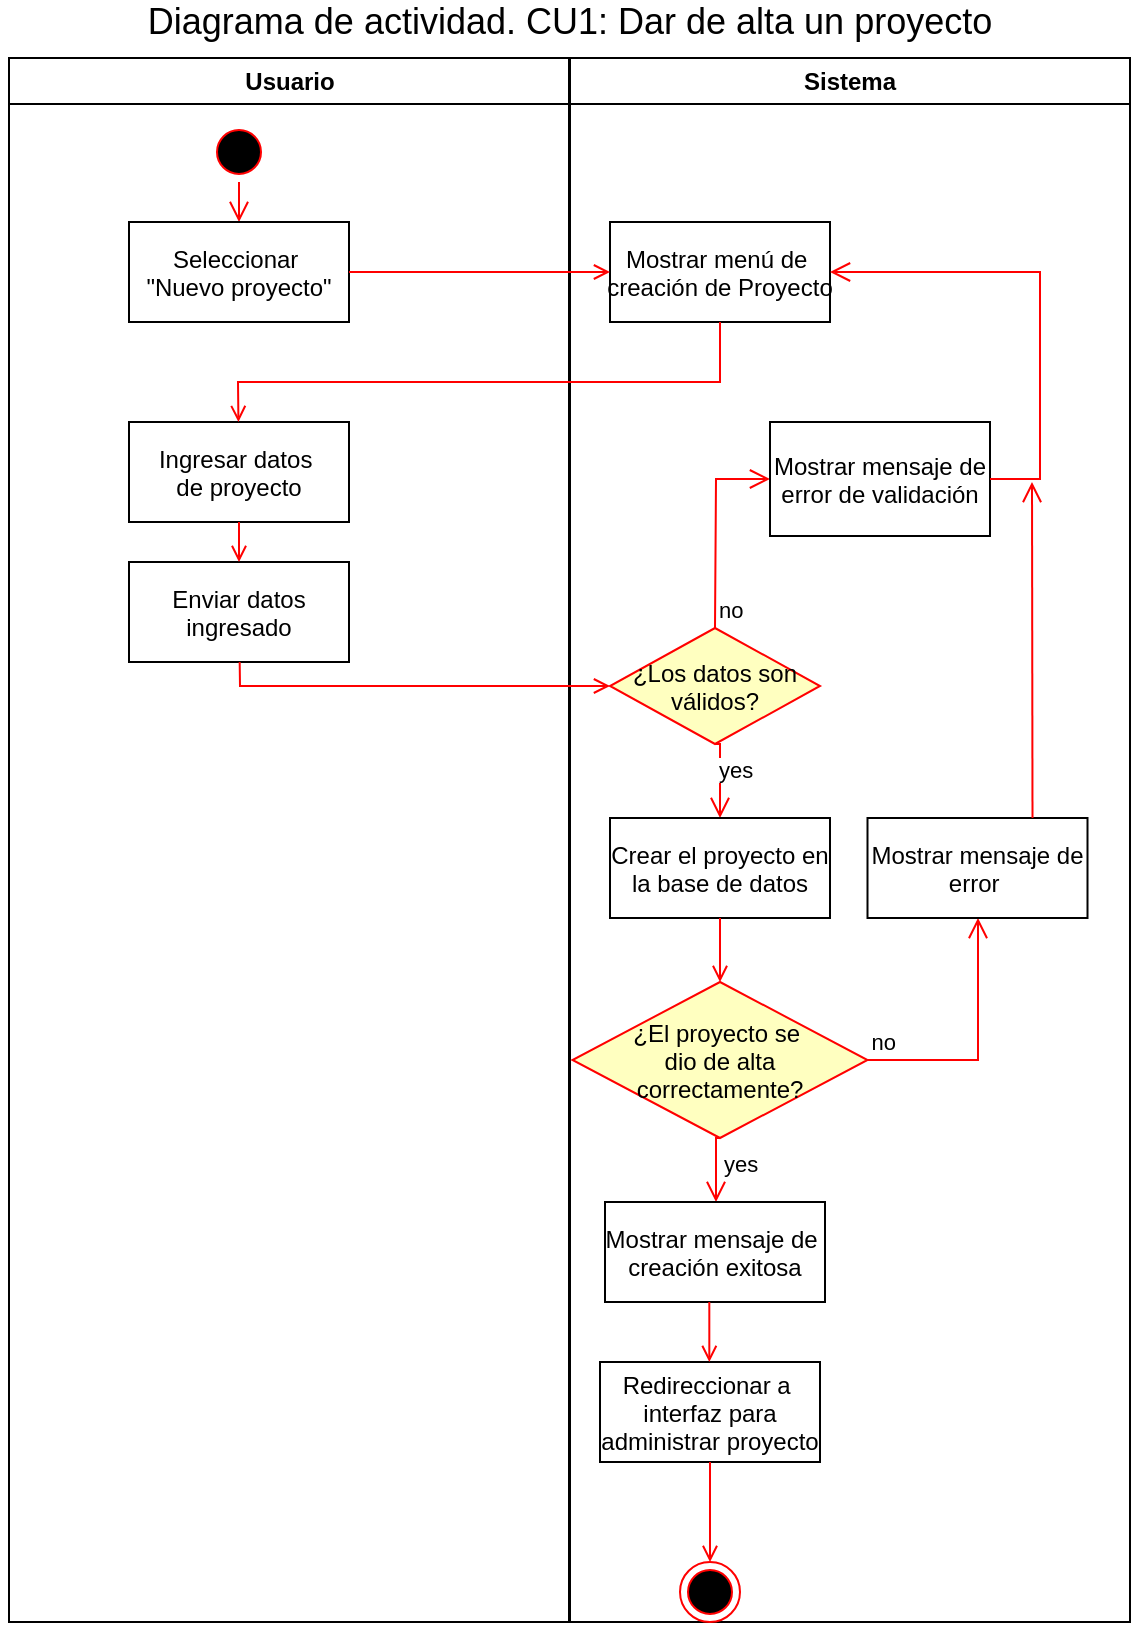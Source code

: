 <mxfile version="14.4.2" type="device"><diagram name="Page-1" id="e7e014a7-5840-1c2e-5031-d8a46d1fe8dd"><mxGraphModel dx="797" dy="867" grid="1" gridSize="10" guides="1" tooltips="1" connect="1" arrows="1" fold="1" page="1" pageScale="1" pageWidth="1169" pageHeight="826" background="#ffffff" math="0" shadow="0"><root><mxCell id="0"/><mxCell id="1" parent="0"/><mxCell id="2" value="Usuario" style="swimlane;whiteSpace=wrap" parent="1" vertex="1"><mxGeometry x="164.5" y="128" width="280" height="782" as="geometry"/></mxCell><mxCell id="5" value="" style="ellipse;shape=startState;fillColor=#000000;strokeColor=#ff0000;" parent="2" vertex="1"><mxGeometry x="100" y="32" width="30" height="30" as="geometry"/></mxCell><mxCell id="6" value="" style="edgeStyle=elbowEdgeStyle;elbow=horizontal;verticalAlign=bottom;endArrow=open;endSize=8;strokeColor=#FF0000;endFill=1;rounded=0" parent="2" source="5" target="7" edge="1"><mxGeometry x="100" y="40" as="geometry"><mxPoint x="115" y="110" as="targetPoint"/></mxGeometry></mxCell><mxCell id="7" value="Seleccionar &#10;&quot;Nuevo proyecto&quot;" style="" parent="2" vertex="1"><mxGeometry x="60" y="82" width="110" height="50" as="geometry"/></mxCell><mxCell id="8" value="Ingresar datos &#10;de proyecto" style="" parent="2" vertex="1"><mxGeometry x="60" y="182" width="110" height="50" as="geometry"/></mxCell><mxCell id="10" value="Enviar datos &#10;ingresado" style="" parent="2" vertex="1"><mxGeometry x="60" y="252" width="110" height="50" as="geometry"/></mxCell><mxCell id="11" value="" style="endArrow=open;strokeColor=#FF0000;endFill=1;rounded=0" parent="2" source="8" target="10" edge="1"><mxGeometry relative="1" as="geometry"/></mxCell><mxCell id="3" value="Sistema" style="swimlane;whiteSpace=wrap" parent="1" vertex="1"><mxGeometry x="445" y="128" width="280" height="782" as="geometry"/></mxCell><mxCell id="15" value="Mostrar menú de &#10;creación de Proyecto" style="" parent="3" vertex="1"><mxGeometry x="20" y="82" width="110" height="50" as="geometry"/></mxCell><mxCell id="21" value="¿Los datos son&#10;válidos?" style="rhombus;fillColor=#ffffc0;strokeColor=#ff0000;" parent="3" vertex="1"><mxGeometry x="20" y="285" width="105" height="58" as="geometry"/></mxCell><mxCell id="22" value="no" style="edgeStyle=elbowEdgeStyle;elbow=horizontal;align=left;verticalAlign=bottom;endArrow=open;endSize=8;strokeColor=#FF0000;exitX=0.5;exitY=0;endFill=1;rounded=0;entryX=0;entryY=0.5;entryDx=0;entryDy=0;" parent="3" source="21" target="LoAnH40bvbPLMGTDx_3--43" edge="1"><mxGeometry x="-1" relative="1" as="geometry"><mxPoint x="145" y="252" as="targetPoint"/><Array as="points"><mxPoint x="73" y="262"/><mxPoint x="125" y="262"/></Array></mxGeometry></mxCell><mxCell id="23" value="yes" style="edgeStyle=elbowEdgeStyle;elbow=horizontal;align=left;verticalAlign=top;endArrow=open;endSize=8;strokeColor=#FF0000;endFill=1;rounded=0;exitX=0.5;exitY=1;exitDx=0;exitDy=0;" parent="3" source="21" target="30" edge="1"><mxGeometry x="-1" relative="1" as="geometry"><mxPoint x="190" y="305" as="targetPoint"/><Array as="points"><mxPoint x="75" y="342"/></Array></mxGeometry></mxCell><mxCell id="30" value="Crear el proyecto en&#10;la base de datos" style="" parent="3" vertex="1"><mxGeometry x="20" y="380" width="110" height="50" as="geometry"/></mxCell><mxCell id="38" value="" style="ellipse;shape=endState;fillColor=#000000;strokeColor=#ff0000" parent="3" vertex="1"><mxGeometry x="55" y="752" width="30" height="30" as="geometry"/></mxCell><mxCell id="LoAnH40bvbPLMGTDx_3--43" value="Mostrar mensaje de&#10;error de validación" style="" vertex="1" parent="3"><mxGeometry x="100" y="182" width="110" height="57" as="geometry"/></mxCell><mxCell id="LoAnH40bvbPLMGTDx_3--44" value="" style="edgeStyle=elbowEdgeStyle;elbow=horizontal;align=left;verticalAlign=bottom;endArrow=open;endSize=8;strokeColor=#FF0000;endFill=1;rounded=0;entryX=1;entryY=0.5;entryDx=0;entryDy=0;" edge="1" parent="3" source="LoAnH40bvbPLMGTDx_3--43" target="15"><mxGeometry x="-1" relative="1" as="geometry"><mxPoint x="165" y="261.5" as="targetPoint"/><Array as="points"><mxPoint x="235" y="142"/><mxPoint x="225" y="172"/><mxPoint x="210" y="212"/><mxPoint x="145" y="252"/><mxPoint x="135" y="272"/></Array><mxPoint x="85" y="262" as="sourcePoint"/></mxGeometry></mxCell><mxCell id="LoAnH40bvbPLMGTDx_3--45" value="¿El proyecto se &#10;dio de alta&#10;correctamente?" style="rhombus;fillColor=#ffffc0;strokeColor=#ff0000;" vertex="1" parent="3"><mxGeometry x="1.25" y="462" width="147.5" height="78" as="geometry"/></mxCell><mxCell id="LoAnH40bvbPLMGTDx_3--46" value="no" style="edgeStyle=elbowEdgeStyle;elbow=horizontal;align=left;verticalAlign=bottom;endArrow=open;endSize=8;strokeColor=#FF0000;exitX=1;exitY=0.5;endFill=1;rounded=0;exitDx=0;exitDy=0;entryX=0.5;entryY=1;entryDx=0;entryDy=0;" edge="1" parent="3" source="LoAnH40bvbPLMGTDx_3--45" target="LoAnH40bvbPLMGTDx_3--49"><mxGeometry x="-1" relative="1" as="geometry"><mxPoint x="185" y="506" as="targetPoint"/><Array as="points"><mxPoint x="204" y="452"/><mxPoint x="155" y="472"/><mxPoint x="105" y="422"/><mxPoint x="88" y="453.5"/><mxPoint x="140" y="453.5"/></Array></mxGeometry></mxCell><mxCell id="LoAnH40bvbPLMGTDx_3--47" value="yes" style="edgeStyle=elbowEdgeStyle;elbow=horizontal;align=left;verticalAlign=top;endArrow=open;endSize=8;strokeColor=#FF0000;endFill=1;rounded=0;exitX=0.5;exitY=1;exitDx=0;exitDy=0;entryX=0.5;entryY=0;entryDx=0;entryDy=0;" edge="1" parent="3" source="LoAnH40bvbPLMGTDx_3--45" target="LoAnH40bvbPLMGTDx_3--51"><mxGeometry x="-1" relative="1" as="geometry"><mxPoint x="75" y="572" as="targetPoint"/><Array as="points"><mxPoint x="73" y="562"/><mxPoint x="85" y="572"/></Array></mxGeometry></mxCell><mxCell id="LoAnH40bvbPLMGTDx_3--48" value="" style="edgeStyle=elbowEdgeStyle;elbow=horizontal;entryX=0.5;entryY=0;strokeColor=#FF0000;endArrow=open;endFill=1;rounded=0;exitX=0.5;exitY=1;exitDx=0;exitDy=0;entryDx=0;entryDy=0;" edge="1" parent="3" source="30" target="LoAnH40bvbPLMGTDx_3--45"><mxGeometry width="100" height="100" relative="1" as="geometry"><mxPoint x="140" y="415" as="sourcePoint"/><mxPoint x="255" y="427.5" as="targetPoint"/><Array as="points"><mxPoint x="75" y="452"/><mxPoint x="205" y="410"/></Array></mxGeometry></mxCell><mxCell id="LoAnH40bvbPLMGTDx_3--49" value="Mostrar mensaje de&#10;error " style="" vertex="1" parent="3"><mxGeometry x="148.75" y="380" width="110" height="50" as="geometry"/></mxCell><mxCell id="LoAnH40bvbPLMGTDx_3--50" value="" style="edgeStyle=elbowEdgeStyle;elbow=horizontal;align=left;verticalAlign=bottom;endArrow=open;endSize=8;strokeColor=#FF0000;endFill=1;rounded=0;exitX=0.75;exitY=0;exitDx=0;exitDy=0;" edge="1" parent="3" source="LoAnH40bvbPLMGTDx_3--49"><mxGeometry x="-1" relative="1" as="geometry"><mxPoint x="231" y="212" as="targetPoint"/><Array as="points"><mxPoint x="231" y="342"/><mxPoint x="255" y="232"/><mxPoint x="204" y="312"/><mxPoint x="246.25" y="327.25"/><mxPoint x="231.25" y="367.25"/><mxPoint x="166.25" y="407.25"/><mxPoint x="156.25" y="427.25"/></Array><mxPoint x="231.25" y="365.75" as="sourcePoint"/></mxGeometry></mxCell><mxCell id="LoAnH40bvbPLMGTDx_3--51" value="Mostrar mensaje de &#10;creación exitosa" style="" vertex="1" parent="3"><mxGeometry x="17.5" y="572" width="110" height="50" as="geometry"/></mxCell><mxCell id="LoAnH40bvbPLMGTDx_3--52" value="Redireccionar a &#10;interfaz para&#10;administrar proyecto" style="" vertex="1" parent="3"><mxGeometry x="15" y="652" width="110" height="50" as="geometry"/></mxCell><mxCell id="LoAnH40bvbPLMGTDx_3--55" value="" style="edgeStyle=elbowEdgeStyle;elbow=horizontal;strokeColor=#FF0000;endArrow=open;endFill=1;rounded=0;" edge="1" parent="3" source="LoAnH40bvbPLMGTDx_3--51" target="LoAnH40bvbPLMGTDx_3--52"><mxGeometry width="100" height="100" relative="1" as="geometry"><mxPoint x="69.66" y="622.0" as="sourcePoint"/><mxPoint x="69.66" y="654" as="targetPoint"/><Array as="points"><mxPoint x="69.66" y="644"/><mxPoint x="199.66" y="602"/></Array></mxGeometry></mxCell><mxCell id="LoAnH40bvbPLMGTDx_3--56" value="" style="edgeStyle=elbowEdgeStyle;elbow=horizontal;strokeColor=#FF0000;endArrow=open;endFill=1;rounded=0;" edge="1" parent="3" source="LoAnH40bvbPLMGTDx_3--52" target="38"><mxGeometry width="100" height="100" relative="1" as="geometry"><mxPoint x="100" y="722" as="sourcePoint"/><mxPoint x="100" y="752" as="targetPoint"/><Array as="points"><mxPoint x="70" y="722"/><mxPoint x="100" y="744"/><mxPoint x="230" y="702"/></Array></mxGeometry></mxCell><mxCell id="20" value="" style="endArrow=open;strokeColor=#FF0000;endFill=1;rounded=0;" parent="1" source="10" target="21" edge="1"><mxGeometry relative="1" as="geometry"><mxPoint x="510" y="393" as="targetPoint"/><Array as="points"><mxPoint x="280" y="442"/></Array></mxGeometry></mxCell><mxCell id="9" value="" style="endArrow=open;strokeColor=#FF0000;endFill=1;rounded=0" parent="1" source="7" target="15" edge="1"><mxGeometry relative="1" as="geometry"/></mxCell><mxCell id="17" value="" style="endArrow=open;strokeColor=#FF0000;endFill=1;rounded=0" parent="1" source="15" target="8" edge="1"><mxGeometry relative="1" as="geometry"><Array as="points"><mxPoint x="520" y="290"/><mxPoint x="279" y="290"/></Array></mxGeometry></mxCell><mxCell id="LoAnH40bvbPLMGTDx_3--57" value="&lt;font style=&quot;font-size: 18px&quot;&gt;Diagrama de actividad. CU1: Dar de alta un proyecto&lt;/font&gt;" style="text;html=1;strokeColor=none;fillColor=none;align=center;verticalAlign=middle;whiteSpace=wrap;rounded=0;" vertex="1" parent="1"><mxGeometry x="160" y="100" width="570" height="20" as="geometry"/></mxCell></root></mxGraphModel></diagram></mxfile>